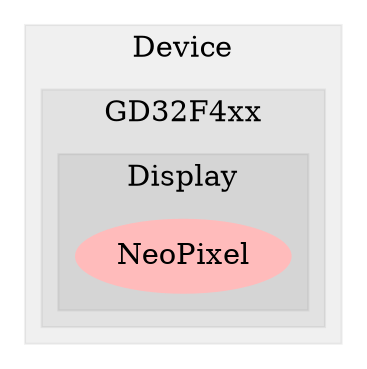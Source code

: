 digraph G {
size="6,4";
ratio="fill";
subgraph cluster_0 {
label="Device";
color="#0000000F";
style="filled";
subgraph cluster_1 {
label="GD32F4xx";
color="#0000000F";
style="filled";
subgraph cluster_2 {
label="Display";
color="#0000000F";
style="filled";
u0[label="NeoPixel",style="filled",fillcolor="#ffbbbb",penwidth="0"];

}

}

}

}
